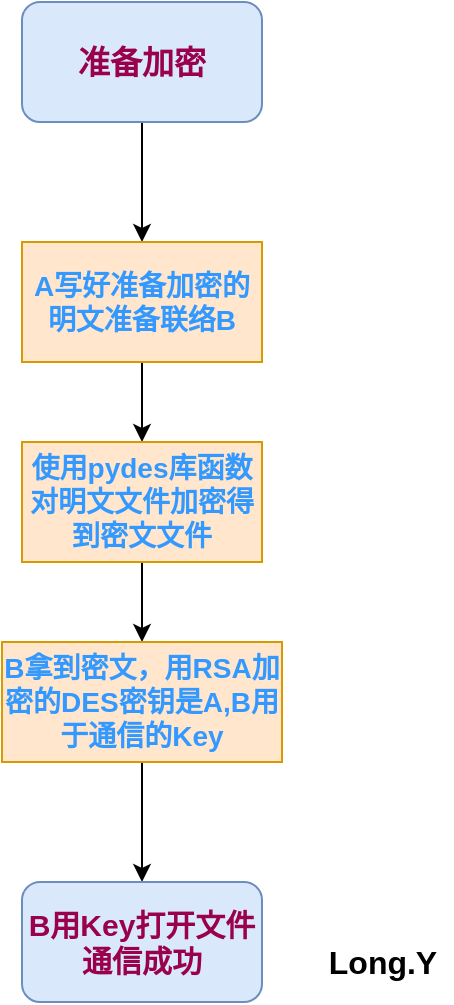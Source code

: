 <mxfile version="14.1.2" type="github">
  <diagram id="qduEtIZWuyk1O4XoymJ2" name="Page-1">
    <mxGraphModel dx="1038" dy="548" grid="1" gridSize="10" guides="1" tooltips="1" connect="1" arrows="1" fold="1" page="1" pageScale="1" pageWidth="827" pageHeight="1169" math="0" shadow="0">
      <root>
        <mxCell id="0" />
        <mxCell id="1" parent="0" />
        <mxCell id="XEowLZ3075NSwS38yR-3-3" value="" style="edgeStyle=orthogonalEdgeStyle;rounded=0;orthogonalLoop=1;jettySize=auto;html=1;" edge="1" parent="1" source="XEowLZ3075NSwS38yR-3-1" target="XEowLZ3075NSwS38yR-3-2">
          <mxGeometry relative="1" as="geometry" />
        </mxCell>
        <mxCell id="XEowLZ3075NSwS38yR-3-1" value="&lt;b&gt;&lt;font color=&quot;#99004d&quot; style=&quot;font-size: 16px&quot;&gt;准备加密&lt;/font&gt;&lt;/b&gt;" style="rounded=1;whiteSpace=wrap;html=1;fillColor=#dae8fc;strokeColor=#6c8ebf;" vertex="1" parent="1">
          <mxGeometry x="350" y="30" width="120" height="60" as="geometry" />
        </mxCell>
        <mxCell id="XEowLZ3075NSwS38yR-3-5" value="" style="edgeStyle=orthogonalEdgeStyle;rounded=0;orthogonalLoop=1;jettySize=auto;html=1;" edge="1" parent="1" source="XEowLZ3075NSwS38yR-3-2" target="XEowLZ3075NSwS38yR-3-4">
          <mxGeometry relative="1" as="geometry" />
        </mxCell>
        <mxCell id="XEowLZ3075NSwS38yR-3-2" value="&lt;b&gt;&lt;font style=&quot;font-size: 14px&quot; color=&quot;#3399ff&quot;&gt;A写好准备加密的明文准备联络B&lt;/font&gt;&lt;/b&gt;" style="rounded=0;whiteSpace=wrap;html=1;fillColor=#ffe6cc;strokeColor=#d79b00;" vertex="1" parent="1">
          <mxGeometry x="350" y="150" width="120" height="60" as="geometry" />
        </mxCell>
        <mxCell id="XEowLZ3075NSwS38yR-3-7" value="" style="edgeStyle=orthogonalEdgeStyle;rounded=0;orthogonalLoop=1;jettySize=auto;html=1;" edge="1" parent="1" source="XEowLZ3075NSwS38yR-3-4" target="XEowLZ3075NSwS38yR-3-6">
          <mxGeometry relative="1" as="geometry" />
        </mxCell>
        <mxCell id="XEowLZ3075NSwS38yR-3-4" value="&lt;b&gt;&lt;font color=&quot;#3399ff&quot; style=&quot;font-size: 14px&quot;&gt;使用pydes库函数对明文文件加密得到密文文件&lt;/font&gt;&lt;/b&gt;" style="rounded=0;whiteSpace=wrap;html=1;fillColor=#ffe6cc;strokeColor=#d79b00;" vertex="1" parent="1">
          <mxGeometry x="350" y="250" width="120" height="60" as="geometry" />
        </mxCell>
        <mxCell id="XEowLZ3075NSwS38yR-3-9" value="" style="edgeStyle=orthogonalEdgeStyle;rounded=0;orthogonalLoop=1;jettySize=auto;html=1;" edge="1" parent="1" source="XEowLZ3075NSwS38yR-3-6" target="XEowLZ3075NSwS38yR-3-8">
          <mxGeometry relative="1" as="geometry" />
        </mxCell>
        <mxCell id="XEowLZ3075NSwS38yR-3-6" value="&lt;b&gt;&lt;font color=&quot;#3399ff&quot; style=&quot;font-size: 14px&quot;&gt;B拿到密文，用RSA加密的DES密钥是A,B用于通信的Key&lt;/font&gt;&lt;/b&gt;" style="rounded=0;whiteSpace=wrap;html=1;fillColor=#ffe6cc;strokeColor=#d79b00;" vertex="1" parent="1">
          <mxGeometry x="340" y="350" width="140" height="60" as="geometry" />
        </mxCell>
        <mxCell id="XEowLZ3075NSwS38yR-3-8" value="&lt;b&gt;&lt;font color=&quot;#99004d&quot; style=&quot;font-size: 15px&quot;&gt;B用Key打开文件通信成功&lt;/font&gt;&lt;/b&gt;" style="rounded=1;whiteSpace=wrap;html=1;fillColor=#dae8fc;strokeColor=#6c8ebf;" vertex="1" parent="1">
          <mxGeometry x="350" y="470" width="120" height="60" as="geometry" />
        </mxCell>
        <mxCell id="XEowLZ3075NSwS38yR-3-10" value="&lt;b&gt;&lt;font style=&quot;font-size: 16px&quot;&gt;Long.Y&lt;/font&gt;&lt;/b&gt;" style="text;html=1;align=center;verticalAlign=middle;resizable=0;points=[];autosize=1;" vertex="1" parent="1">
          <mxGeometry x="495" y="500" width="70" height="20" as="geometry" />
        </mxCell>
      </root>
    </mxGraphModel>
  </diagram>
</mxfile>
